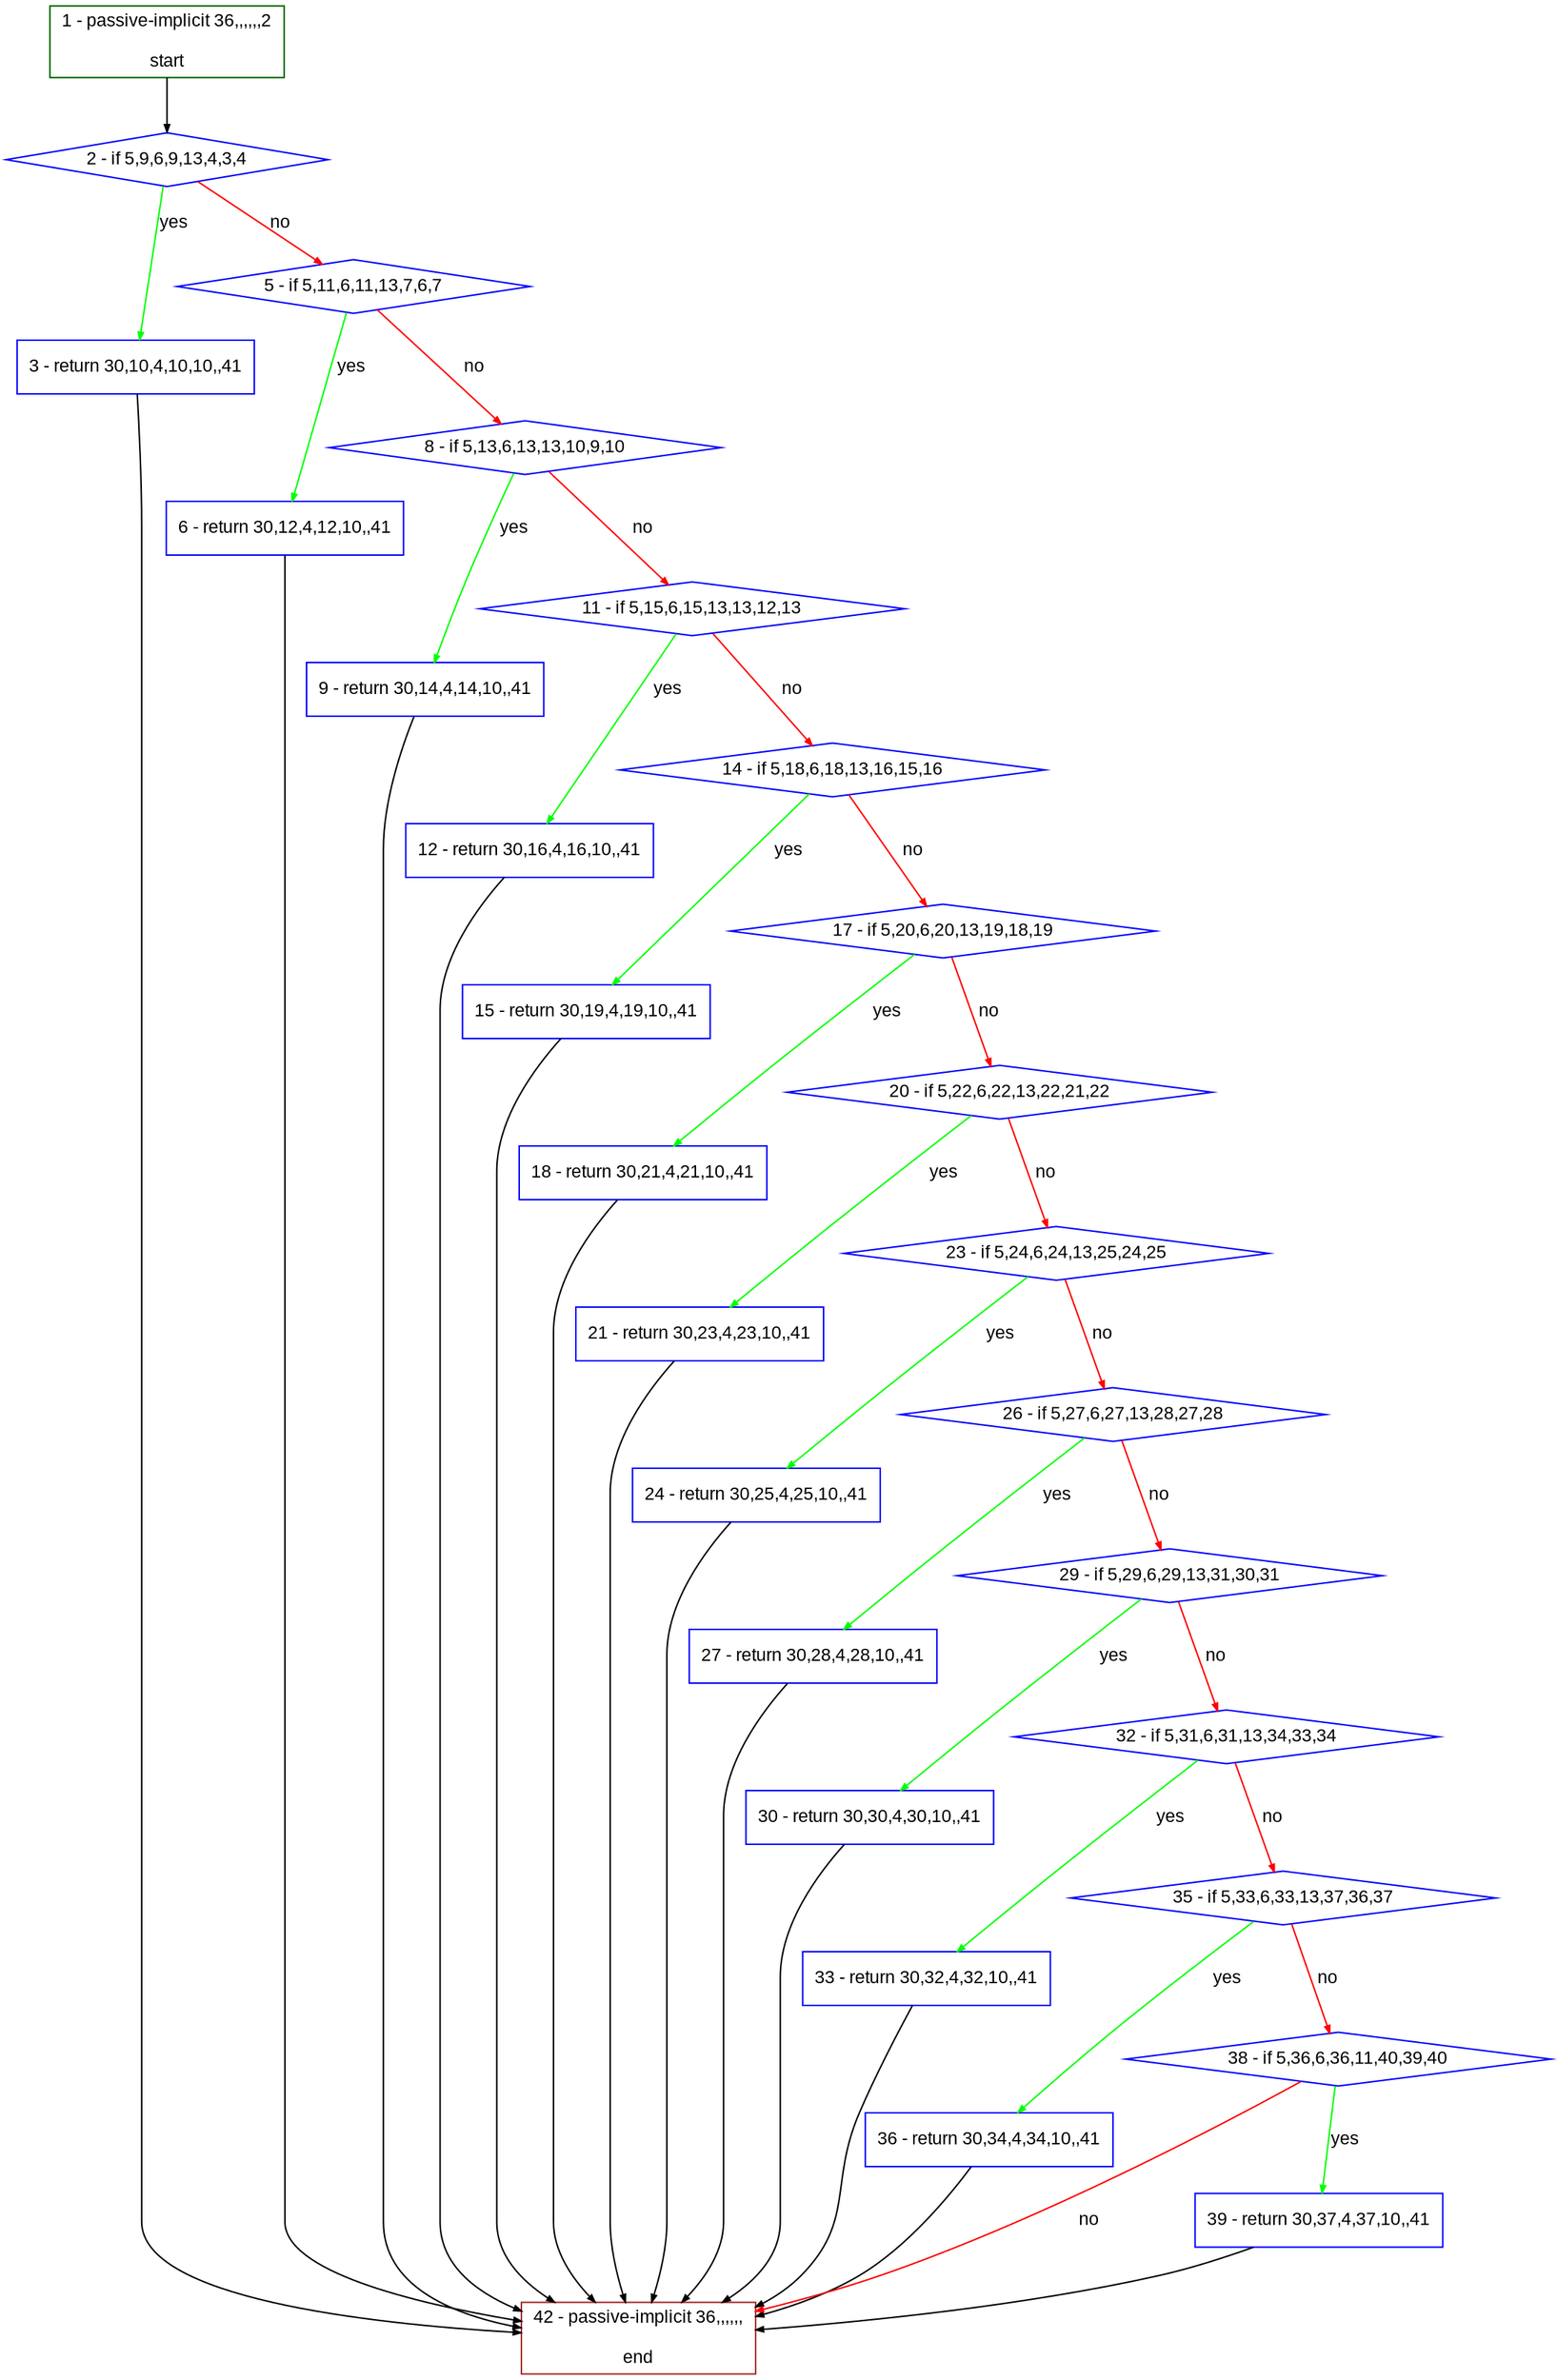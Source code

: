 digraph "" {
  graph [bgcolor="white", fillcolor="#FFFFCC", pack="true", packmode="clust", fontname="Arial", label="", fontsize="12", compound="true", style="rounded,filled"];
  node [node_initialized="no", fillcolor="white", fontname="Arial", label="", color="grey", fontsize="12", fixedsize="false", compound="true", shape="rectangle", style="filled"];
  edge [arrowtail="none", lhead="", fontcolor="black", fontname="Arial", label="", color="black", fontsize="12", arrowhead="normal", arrowsize="0.5", compound="true", ltail="", dir="forward"];
  __N1 [fillcolor="#ffffff", label="2 - if 5,9,6,9,13,4,3,4", color="#0000ff", shape="diamond", style="filled"];
  __N2 [fillcolor="#ffffff", label="1 - passive-implicit 36,,,,,,2\n\nstart", color="#006400", shape="box", style="filled"];
  __N3 [fillcolor="#ffffff", label="3 - return 30,10,4,10,10,,41", color="#0000ff", shape="box", style="filled"];
  __N4 [fillcolor="#ffffff", label="5 - if 5,11,6,11,13,7,6,7", color="#0000ff", shape="diamond", style="filled"];
  __N5 [fillcolor="#ffffff", label="42 - passive-implicit 36,,,,,,\n\nend", color="#a52a2a", shape="box", style="filled"];
  __N6 [fillcolor="#ffffff", label="6 - return 30,12,4,12,10,,41", color="#0000ff", shape="box", style="filled"];
  __N7 [fillcolor="#ffffff", label="8 - if 5,13,6,13,13,10,9,10", color="#0000ff", shape="diamond", style="filled"];
  __N8 [fillcolor="#ffffff", label="9 - return 30,14,4,14,10,,41", color="#0000ff", shape="box", style="filled"];
  __N9 [fillcolor="#ffffff", label="11 - if 5,15,6,15,13,13,12,13", color="#0000ff", shape="diamond", style="filled"];
  __N10 [fillcolor="#ffffff", label="12 - return 30,16,4,16,10,,41", color="#0000ff", shape="box", style="filled"];
  __N11 [fillcolor="#ffffff", label="14 - if 5,18,6,18,13,16,15,16", color="#0000ff", shape="diamond", style="filled"];
  __N12 [fillcolor="#ffffff", label="15 - return 30,19,4,19,10,,41", color="#0000ff", shape="box", style="filled"];
  __N13 [fillcolor="#ffffff", label="17 - if 5,20,6,20,13,19,18,19", color="#0000ff", shape="diamond", style="filled"];
  __N14 [fillcolor="#ffffff", label="18 - return 30,21,4,21,10,,41", color="#0000ff", shape="box", style="filled"];
  __N15 [fillcolor="#ffffff", label="20 - if 5,22,6,22,13,22,21,22", color="#0000ff", shape="diamond", style="filled"];
  __N16 [fillcolor="#ffffff", label="21 - return 30,23,4,23,10,,41", color="#0000ff", shape="box", style="filled"];
  __N17 [fillcolor="#ffffff", label="23 - if 5,24,6,24,13,25,24,25", color="#0000ff", shape="diamond", style="filled"];
  __N18 [fillcolor="#ffffff", label="24 - return 30,25,4,25,10,,41", color="#0000ff", shape="box", style="filled"];
  __N19 [fillcolor="#ffffff", label="26 - if 5,27,6,27,13,28,27,28", color="#0000ff", shape="diamond", style="filled"];
  __N20 [fillcolor="#ffffff", label="27 - return 30,28,4,28,10,,41", color="#0000ff", shape="box", style="filled"];
  __N21 [fillcolor="#ffffff", label="29 - if 5,29,6,29,13,31,30,31", color="#0000ff", shape="diamond", style="filled"];
  __N22 [fillcolor="#ffffff", label="30 - return 30,30,4,30,10,,41", color="#0000ff", shape="box", style="filled"];
  __N23 [fillcolor="#ffffff", label="32 - if 5,31,6,31,13,34,33,34", color="#0000ff", shape="diamond", style="filled"];
  __N24 [fillcolor="#ffffff", label="33 - return 30,32,4,32,10,,41", color="#0000ff", shape="box", style="filled"];
  __N25 [fillcolor="#ffffff", label="35 - if 5,33,6,33,13,37,36,37", color="#0000ff", shape="diamond", style="filled"];
  __N26 [fillcolor="#ffffff", label="36 - return 30,34,4,34,10,,41", color="#0000ff", shape="box", style="filled"];
  __N27 [fillcolor="#ffffff", label="38 - if 5,36,6,36,11,40,39,40", color="#0000ff", shape="diamond", style="filled"];
  __N28 [fillcolor="#ffffff", label="39 - return 30,37,4,37,10,,41", color="#0000ff", shape="box", style="filled"];
  __N2 -> __N1 [arrowtail="none", color="#000000", label="", arrowhead="normal", dir="forward"];
  __N1 -> __N3 [arrowtail="none", color="#00ff00", label="yes", arrowhead="normal", dir="forward"];
  __N1 -> __N4 [arrowtail="none", color="#ff0000", label="no", arrowhead="normal", dir="forward"];
  __N3 -> __N5 [arrowtail="none", color="#000000", label="", arrowhead="normal", dir="forward"];
  __N4 -> __N6 [arrowtail="none", color="#00ff00", label="yes", arrowhead="normal", dir="forward"];
  __N4 -> __N7 [arrowtail="none", color="#ff0000", label="no", arrowhead="normal", dir="forward"];
  __N6 -> __N5 [arrowtail="none", color="#000000", label="", arrowhead="normal", dir="forward"];
  __N7 -> __N8 [arrowtail="none", color="#00ff00", label="yes", arrowhead="normal", dir="forward"];
  __N7 -> __N9 [arrowtail="none", color="#ff0000", label="no", arrowhead="normal", dir="forward"];
  __N8 -> __N5 [arrowtail="none", color="#000000", label="", arrowhead="normal", dir="forward"];
  __N9 -> __N10 [arrowtail="none", color="#00ff00", label="yes", arrowhead="normal", dir="forward"];
  __N9 -> __N11 [arrowtail="none", color="#ff0000", label="no", arrowhead="normal", dir="forward"];
  __N10 -> __N5 [arrowtail="none", color="#000000", label="", arrowhead="normal", dir="forward"];
  __N11 -> __N12 [arrowtail="none", color="#00ff00", label="yes", arrowhead="normal", dir="forward"];
  __N11 -> __N13 [arrowtail="none", color="#ff0000", label="no", arrowhead="normal", dir="forward"];
  __N12 -> __N5 [arrowtail="none", color="#000000", label="", arrowhead="normal", dir="forward"];
  __N13 -> __N14 [arrowtail="none", color="#00ff00", label="yes", arrowhead="normal", dir="forward"];
  __N13 -> __N15 [arrowtail="none", color="#ff0000", label="no", arrowhead="normal", dir="forward"];
  __N14 -> __N5 [arrowtail="none", color="#000000", label="", arrowhead="normal", dir="forward"];
  __N15 -> __N16 [arrowtail="none", color="#00ff00", label="yes", arrowhead="normal", dir="forward"];
  __N15 -> __N17 [arrowtail="none", color="#ff0000", label="no", arrowhead="normal", dir="forward"];
  __N16 -> __N5 [arrowtail="none", color="#000000", label="", arrowhead="normal", dir="forward"];
  __N17 -> __N18 [arrowtail="none", color="#00ff00", label="yes", arrowhead="normal", dir="forward"];
  __N17 -> __N19 [arrowtail="none", color="#ff0000", label="no", arrowhead="normal", dir="forward"];
  __N18 -> __N5 [arrowtail="none", color="#000000", label="", arrowhead="normal", dir="forward"];
  __N19 -> __N20 [arrowtail="none", color="#00ff00", label="yes", arrowhead="normal", dir="forward"];
  __N19 -> __N21 [arrowtail="none", color="#ff0000", label="no", arrowhead="normal", dir="forward"];
  __N20 -> __N5 [arrowtail="none", color="#000000", label="", arrowhead="normal", dir="forward"];
  __N21 -> __N22 [arrowtail="none", color="#00ff00", label="yes", arrowhead="normal", dir="forward"];
  __N21 -> __N23 [arrowtail="none", color="#ff0000", label="no", arrowhead="normal", dir="forward"];
  __N22 -> __N5 [arrowtail="none", color="#000000", label="", arrowhead="normal", dir="forward"];
  __N23 -> __N24 [arrowtail="none", color="#00ff00", label="yes", arrowhead="normal", dir="forward"];
  __N23 -> __N25 [arrowtail="none", color="#ff0000", label="no", arrowhead="normal", dir="forward"];
  __N24 -> __N5 [arrowtail="none", color="#000000", label="", arrowhead="normal", dir="forward"];
  __N25 -> __N26 [arrowtail="none", color="#00ff00", label="yes", arrowhead="normal", dir="forward"];
  __N25 -> __N27 [arrowtail="none", color="#ff0000", label="no", arrowhead="normal", dir="forward"];
  __N26 -> __N5 [arrowtail="none", color="#000000", label="", arrowhead="normal", dir="forward"];
  __N27 -> __N28 [arrowtail="none", color="#00ff00", label="yes", arrowhead="normal", dir="forward"];
  __N27 -> __N5 [arrowtail="none", color="#ff0000", label="no", arrowhead="normal", dir="forward"];
  __N28 -> __N5 [arrowtail="none", color="#000000", label="", arrowhead="normal", dir="forward"];
}
